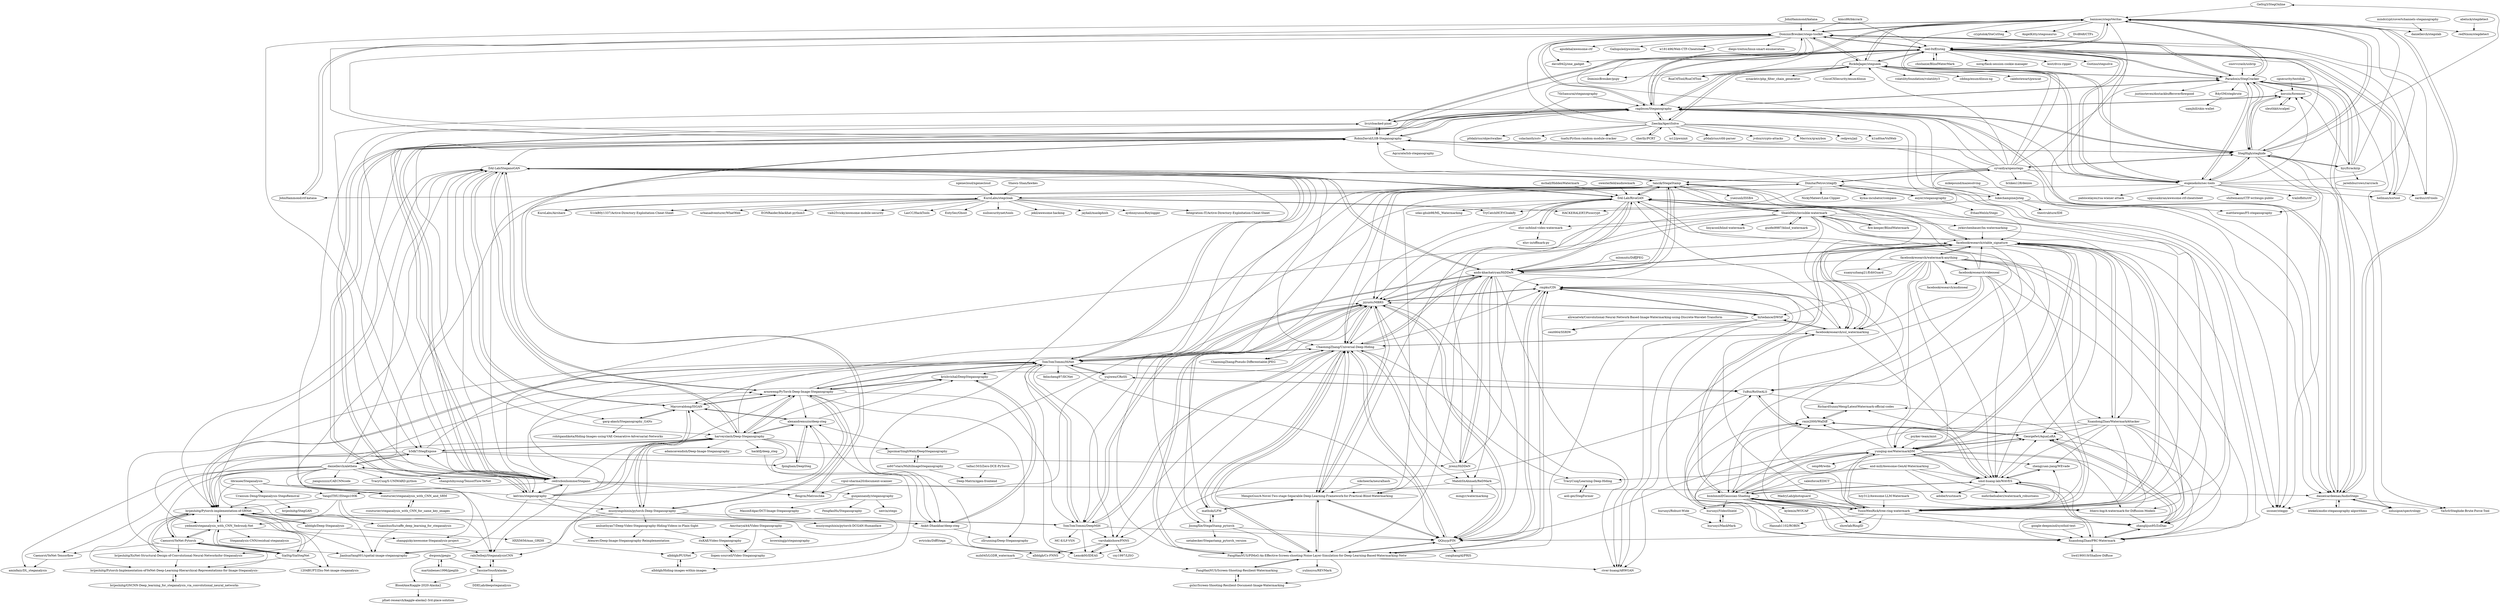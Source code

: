 digraph G {
"Ge0rg3/StegOnline" -> "bannsec/stegoVeritas"
"guofei9987/blind_watermark" -> "ShieldMnt/invisible-watermark" ["e"=1]
"fire-keeper/BlindWatermark" -> "ShieldMnt/invisible-watermark" ["e"=1]
"fire-keeper/BlindWatermark" -> "tancik/StegaStamp" ["e"=1]
"yedmed/steganalysis_with_CNN_Yedroudj-Net" -> "brijeshiitg/Pytorch-implementation-of-SRNet"
"yedmed/steganalysis_with_CNN_Yedroudj-Net" -> "Caenorst/YeNet-Pytorch"
"yedmed/steganalysis_with_CNN_Yedroudj-Net" -> "SiaStg/SiaStegNet"
"yedmed/steganalysis_with_CNN_Yedroudj-Net" -> "Steganalysis-CNN/residual-steganalysis"
"yedmed/steganalysis_with_CNN_Yedroudj-Net" -> "zhangqizky/awesome-Steganalysis-project"
"JohnHammond/ctf-katana" -> "DominicBreuker/stego-toolkit" ["e"=1]
"sleuthkit/scalpel" -> "korczis/foremost" ["e"=1]
"DAI-Lab/RivaGAN" -> "eluv-io/blind-video-watermark"
"DAI-Lab/RivaGAN" -> "ShieldMnt/invisible-watermark"
"DAI-Lab/RivaGAN" -> "ando-khachatryan/HiDDeN"
"DAI-Lab/RivaGAN" -> "ChaoningZhang/Universal-Deep-Hiding"
"DAI-Lab/RivaGAN" -> "facebookresearch/stable_signature"
"DAI-Lab/RivaGAN" -> "yunqing-me/WatermarkDM"
"DAI-Lab/RivaGAN" -> "DAI-Lab/SteganoGAN"
"DAI-Lab/RivaGAN" -> "MengxiGuo/A-Novel-Two-stage-Separable-Deep-Learning-Framework-for-Practical-Blind-Watermarking"
"DAI-Lab/RivaGAN" -> "facebookresearch/ssl_watermarking"
"DAI-Lab/RivaGAN" -> "jirenz/HiDDeN"
"DAI-Lab/RivaGAN" -> "Marcovaldong/ISGAN"
"DAI-Lab/RivaGAN" -> "tancik/StegaStamp"
"DAI-Lab/RivaGAN" -> "sdas-ghub98/ML_Watermarking" ["e"=1]
"DAI-Lab/RivaGAN" -> "jzyustc/MBRS"
"DAI-Lab/RivaGAN" -> "TuBui/RoSteALS"
"Dvd848/CTFs" -> "zed-0xff/zsteg" ["e"=1]
"hellman/xortool" -> "zed-0xff/zsteg" ["e"=1]
"tancik/StegaStamp" -> "ando-khachatryan/HiDDeN"
"tancik/StegaStamp" -> "JisongXie/StegaStamp_pytorch"
"tancik/StegaStamp" -> "ChaoningZhang/Universal-Deep-Hiding"
"tancik/StegaStamp" -> "DAI-Lab/SteganoGAN"
"tancik/StegaStamp" -> "TomTomTommi/HiNet"
"tancik/StegaStamp" -> "jzyustc/MBRS"
"tancik/StegaStamp" -> "FangHanNUS/PIMoG-An-Effective-Screen-shooting-Noise-Layer-Simulation-for-Deep-Learning-Based-Watermarking-Netw"
"tancik/StegaStamp" -> "facebookresearch/stable_signature"
"tancik/StegaStamp" -> "YuxinWenRick/tree-ring-watermark"
"tancik/StegaStamp" -> "MengxiGuo/A-Novel-Two-stage-Separable-Deep-Learning-Framework-for-Practical-Blind-Watermarking"
"tancik/StegaStamp" -> "jirenz/HiDDeN"
"tancik/StegaStamp" -> "DAI-Lab/RivaGAN"
"tancik/StegaStamp" -> "facebookresearch/ssl_watermarking"
"tancik/StegaStamp" -> "yuezunli/ISSBA" ["e"=1]
"tancik/StegaStamp" -> "mathski/LFM"
"daniellerch/aletheia" -> "b3dk7/StegExpose"
"daniellerch/aletheia" -> "rcouturier/steganalysis_with_CNN_and_SRM"
"daniellerch/aletheia" -> "Caenorst/YeNet-Pytorch"
"daniellerch/aletheia" -> "aminfazy/DL_steganalysis"
"daniellerch/aletheia" -> "TracyCuiq/S-UNIWARD-python"
"daniellerch/aletheia" -> "brijeshiitg/Pytorch-implementation-of-SRNet"
"daniellerch/aletheia" -> "zhangqizky/awesome-Steganalysis-project"
"daniellerch/aletheia" -> "cedricbonhomme/Stegano"
"daniellerch/aletheia" -> "arnoweng/PyTorch-Deep-Image-Steganography"
"daniellerch/aletheia" -> "changshihyoung/TensorFlow-YeNet"
"daniellerch/aletheia" -> "jiangszzzzz/CAECNNcode"
"daniellerch/aletheia" -> "YangzlTHU/IStego100K"
"daniellerch/aletheia" -> "Caenorst/YeNet-Tensorflow"
"daniellerch/aletheia" -> "DAI-Lab/SteganoGAN"
"DAI-Lab/SteganoGAN" -> "arnoweng/PyTorch-Deep-Image-Steganography"
"DAI-Lab/SteganoGAN" -> "Marcovaldong/ISGAN"
"DAI-Lab/SteganoGAN" -> "TomTomTommi/HiNet"
"DAI-Lab/SteganoGAN" -> "ando-khachatryan/HiDDeN"
"DAI-Lab/SteganoGAN" -> "ChaoningZhang/Universal-Deep-Hiding"
"DAI-Lab/SteganoGAN" -> "brijeshiitg/Pytorch-implementation-of-SRNet"
"DAI-Lab/SteganoGAN" -> "harveyslash/Deep-Steganography"
"DAI-Lab/SteganoGAN" -> "tancik/StegaStamp"
"DAI-Lab/SteganoGAN" -> "garg-akash/Steganography_GANs"
"DAI-Lab/SteganoGAN" -> "Lemok00/IDEAS"
"DAI-Lab/SteganoGAN" -> "TomTomTommi/DeepMIH"
"DAI-Lab/SteganoGAN" -> "DAI-Lab/RivaGAN"
"DAI-Lab/SteganoGAN" -> "muziyongshixin/pytorch-Deep-Steganography"
"DAI-Lab/SteganoGAN" -> "JapsimarSinghWahi/DeepSteganography"
"DAI-Lab/SteganoGAN" -> "JianhuaYang001/spatial-image-steganography"
"DominicBreuker/stego-toolkit" -> "zed-0xff/zsteg"
"DominicBreuker/stego-toolkit" -> "RsaCtfTool/RsaCtfTool" ["e"=1]
"DominicBreuker/stego-toolkit" -> "zardus/ctf-tools" ["e"=1]
"DominicBreuker/stego-toolkit" -> "JohnHammond/ctf-katana" ["e"=1]
"DominicBreuker/stego-toolkit" -> "bannsec/stegoVeritas"
"DominicBreuker/stego-toolkit" -> "RickdeJager/stegseek"
"DominicBreuker/stego-toolkit" -> "apsdehal/awesome-ctf" ["e"=1]
"DominicBreuker/stego-toolkit" -> "Gallopsled/pwntools" ["e"=1]
"DominicBreuker/stego-toolkit" -> "DominicBreuker/pspy" ["e"=1]
"DominicBreuker/stego-toolkit" -> "Paradoxis/StegCracker"
"DominicBreuker/stego-toolkit" -> "ragibson/Steganography"
"DominicBreuker/stego-toolkit" -> "david942j/one_gadget" ["e"=1]
"DominicBreuker/stego-toolkit" -> "w181496/Web-CTF-Cheatsheet" ["e"=1]
"DominicBreuker/stego-toolkit" -> "diego-treitos/linux-smart-enumeration" ["e"=1]
"DominicBreuker/stego-toolkit" -> "hellman/xortool" ["e"=1]
"StegHigh/steghide" -> "korczis/foremost"
"StegHigh/steghide" -> "syvaidya/openstego"
"StegHigh/steghide" -> "bannsec/stegoVeritas"
"StegHigh/steghide" -> "ragibson/Steganography"
"StegHigh/steghide" -> "Paradoxis/StegCracker"
"StegHigh/steghide" -> "zed-0xff/zsteg"
"StegHigh/steghide" -> "RickdeJager/stegseek"
"StegHigh/steghide" -> "danielcardeenas/AudioStego"
"StegHigh/steghide" -> "hyc/fcrackzip"
"StegHigh/steghide" -> "eugenekolo/sec-tools"
"StegHigh/steghide" -> "Ge0rg3/StegOnline"
"StegHigh/steghide" -> "RobinDavid/LSB-Steganography"
"StegHigh/steghide" -> "matthewgao/F5-steganography" ["e"=1]
"StegHigh/steghide" -> "solusipse/spectrology"
"StegHigh/steghide" -> "izcoser/stegpy"
"hyc/fcrackzip" -> "bannsec/stegoVeritas"
"hyc/fcrackzip" -> "Paradoxis/StegCracker"
"hyc/fcrackzip" -> "StegHigh/steghide"
"hyc/fcrackzip" -> "korczis/foremost"
"hyc/fcrackzip" -> "zed-0xff/zsteg"
"hyc/fcrackzip" -> "jaredsburrows/rarcrack"
"Paradoxis/StegCracker" -> "bannsec/stegoVeritas"
"Paradoxis/StegCracker" -> "RickdeJager/stegseek"
"Paradoxis/StegCracker" -> "zed-0xff/zsteg"
"Paradoxis/StegCracker" -> "ragibson/Steganography"
"Paradoxis/StegCracker" -> "DominicBreuker/stego-toolkit"
"Paradoxis/StegCracker" -> "Va5c0/Steghide-Brute-Force-Tool"
"Paradoxis/StegCracker" -> "danielcardeenas/AudioStego"
"Paradoxis/StegCracker" -> "eugenekolo/sec-tools"
"Paradoxis/StegCracker" -> "StegHigh/steghide"
"Paradoxis/StegCracker" -> "R4yGM/stegbrute"
"Paradoxis/StegCracker" -> "hyc/fcrackzip"
"Paradoxis/StegCracker" -> "korczis/foremost"
"Paradoxis/StegCracker" -> "justinsteven/dostackbufferoverflowgood" ["e"=1]
"lukechampine/jsteg" -> "ragibson/Steganography"
"lukechampine/jsteg" -> "matthewgao/F5-steganography" ["e"=1]
"lukechampine/jsteg" -> "danielcardeenas/AudioStego"
"lukechampine/jsteg" -> "thestrukture/IDE"
"lukechampine/jsteg" -> "cedricbonhomme/Stegano"
"mlomnitz/DiffJPEG" -> "ando-khachatryan/HiDDeN" ["e"=1]
"dwgoon/jpegio" -> "martinbenes1996/jpeglib"
"dwgoon/jpegio" -> "YassineYousfi/alaska"
"dwgoon/jpegio" -> "BloodAxe/Kaggle-2020-Alaska2"
"DimitarPetrov/stegify" -> "auyer/steganography"
"DimitarPetrov/stegify" -> "syvaidya/openstego"
"DimitarPetrov/stegify" -> "ragibson/Steganography"
"DimitarPetrov/stegify" -> "KuroLabs/stegcloak"
"DimitarPetrov/stegify" -> "TryCatchHCF/Cloakify" ["e"=1]
"DimitarPetrov/stegify" -> "lukechampine/jsteg"
"DimitarPetrov/stegify" -> "kyma-incubator/compass" ["e"=1]
"DimitarPetrov/stegify" -> "RobinDavid/LSB-Steganography"
"DimitarPetrov/stegify" -> "kelvins/steganography"
"DimitarPetrov/stegify" -> "NickyMateev/Line-Clipper" ["e"=1]
"fbngrm/Matroschka" -> "RobinDavid/LSB-Steganography"
"auyer/steganography" -> "DimitarPetrov/stegify"
"auyer/steganography" -> "EthanWelsh/Stego"
"sherlly/PCRT" -> "Zeecka/AperiSolve"
"snovvcrash/usbrip" -> "Paradoxis/StegCracker" ["e"=1]
"kelvins/steganography" -> "RobinDavid/LSB-Steganography"
"kelvins/steganography" -> "cedricbonhomme/Stegano"
"kelvins/steganography" -> "ragibson/Steganography"
"kelvins/steganography" -> "arnoweng/PyTorch-Deep-Image-Steganography"
"kelvins/steganography" -> "harveyslash/Deep-Steganography"
"kelvins/steganography" -> "livz/cloacked-pixel" ["e"=1]
"kelvins/steganography" -> "DAI-Lab/SteganoGAN"
"kelvins/steganography" -> "alexandremuzio/deep-steg"
"kelvins/steganography" -> "muziyongshixin/pytorch-Deep-Steganography"
"kelvins/steganography" -> "Ankit-Dhankhar/deep-steg"
"kelvins/steganography" -> "TomTomTommi/HiNet"
"kelvins/steganography" -> "JianhuaYang001/spatial-image-steganography"
"ando-khachatryan/HiDDeN" -> "jirenz/HiDDeN"
"ando-khachatryan/HiDDeN" -> "TomTomTommi/HiNet"
"ando-khachatryan/HiDDeN" -> "jzyustc/MBRS"
"ando-khachatryan/HiDDeN" -> "ChaoningZhang/Universal-Deep-Hiding"
"ando-khachatryan/HiDDeN" -> "tancik/StegaStamp"
"ando-khachatryan/HiDDeN" -> "facebookresearch/stable_signature"
"ando-khachatryan/HiDDeN" -> "DAI-Lab/SteganoGAN"
"ando-khachatryan/HiDDeN" -> "MengxiGuo/A-Novel-Two-stage-Separable-Deep-Learning-Framework-for-Practical-Blind-Watermarking"
"ando-khachatryan/HiDDeN" -> "QQiuyp/FIN"
"ando-khachatryan/HiDDeN" -> "river-huang/ARWGAN"
"ando-khachatryan/HiDDeN" -> "MahdiShAhmadi/ReDMark"
"ando-khachatryan/HiDDeN" -> "rmpku/CIN"
"ando-khachatryan/HiDDeN" -> "FangHanNUS/PIMoG-An-Effective-Screen-shooting-Noise-Layer-Simulation-for-Deep-Learning-Based-Watermarking-Netw"
"ando-khachatryan/HiDDeN" -> "DAI-Lab/RivaGAN"
"ando-khachatryan/HiDDeN" -> "YuxinWenRick/tree-ring-watermark"
"librauee/Steganalysis" -> "brijeshiitg/Pytorch-implementation-of-SRNet"
"librauee/Steganalysis" -> "rabi3elbeji/SteganalysisCNN"
"librauee/Steganalysis" -> "rcouturier/steganalysis_with_CNN_and_SRM"
"librauee/Steganalysis" -> "Uranium-Deng/Steganalysis-StegoRemoval"
"harveyslash/Deep-Steganography" -> "arnoweng/PyTorch-Deep-Image-Steganography"
"harveyslash/Deep-Steganography" -> "alexandremuzio/deep-steg"
"harveyslash/Deep-Steganography" -> "krishvishal/DeepSteganography"
"harveyslash/Deep-Steganography" -> "fpingham/DeepSteg"
"harveyslash/Deep-Steganography" -> "muziyongshixin/pytorch-Deep-Steganography"
"harveyslash/Deep-Steganography" -> "DAI-Lab/SteganoGAN"
"harveyslash/Deep-Steganography" -> "TomTomTommi/HiNet"
"harveyslash/Deep-Steganography" -> "JapsimarSinghWahi/DeepSteganography"
"harveyslash/Deep-Steganography" -> "b3dk7/StegExpose"
"harveyslash/Deep-Steganography" -> "rabi3elbeji/SteganalysisCNN"
"harveyslash/Deep-Steganography" -> "adamcavendish/Deep-Image-Steganography"
"harveyslash/Deep-Steganography" -> "Ankit-Dhankhar/deep-steg"
"harveyslash/Deep-Steganography" -> "Marcovaldong/ISGAN"
"harveyslash/Deep-Steganography" -> "brijeshiitg/Pytorch-implementation-of-SRNet"
"harveyslash/Deep-Steganography" -> "hacktfj/deep_steg"
"Ankit-Dhankhar/deep-steg" -> "zllrunning/Deep-Steganography"
"Ankit-Dhankhar/deep-steg" -> "krishvishal/DeepSteganography"
"krishvishal/DeepSteganography" -> "Ankit-Dhankhar/deep-steg"
"krishvishal/DeepSteganography" -> "arnoweng/PyTorch-Deep-Image-Steganography"
"mathski/LFM" -> "JisongXie/StegaStamp_pytorch"
"mathski/LFM" -> "MengxiGuo/A-Novel-Two-stage-Separable-Deep-Learning-Framework-for-Practical-Blind-Watermarking"
"mathski/LFM" -> "ChaoningZhang/Universal-Deep-Hiding"
"arnoweng/PyTorch-Deep-Image-Steganography" -> "harveyslash/Deep-Steganography"
"arnoweng/PyTorch-Deep-Image-Steganography" -> "muziyongshixin/pytorch-Deep-Steganography"
"arnoweng/PyTorch-Deep-Image-Steganography" -> "krishvishal/DeepSteganography"
"arnoweng/PyTorch-Deep-Image-Steganography" -> "Marcovaldong/ISGAN"
"arnoweng/PyTorch-Deep-Image-Steganography" -> "DAI-Lab/SteganoGAN"
"arnoweng/PyTorch-Deep-Image-Steganography" -> "TomTomTommi/HiNet"
"arnoweng/PyTorch-Deep-Image-Steganography" -> "alexandremuzio/deep-steg"
"arnoweng/PyTorch-Deep-Image-Steganography" -> "zllrunning/Deep-Steganography"
"arnoweng/PyTorch-Deep-Image-Steganography" -> "Ankit-Dhankhar/deep-steg"
"arnoweng/PyTorch-Deep-Image-Steganography" -> "ChaoningZhang/Universal-Deep-Hiding"
"arnoweng/PyTorch-Deep-Image-Steganography" -> "TomTomTommi/DeepMIH"
"arnoweng/PyTorch-Deep-Image-Steganography" -> "jzyustc/MBRS"
"nikcheerla/neuralhash" -> "MengxiGuo/A-Novel-Two-stage-Separable-Deep-Learning-Framework-for-Practical-Blind-Watermarking" ["e"=1]
"zhangqizky/awesome-Steganalysis-project" -> "rabi3elbeji/SteganalysisCNN"
"rabi3elbeji/SteganalysisCNN" -> "YassineYousfi/alaska"
"gunjannandy/steganography" -> "neivin/stego"
"gunjannandy/steganography" -> "MasonEdgar/DCT-Image-Steganography"
"gunjannandy/steganography" -> "FengfanHu/Steganography"
"Caenorst/YeNet-Pytorch" -> "brijeshiitg/Pytorch-implementation-of-SRNet"
"Caenorst/YeNet-Pytorch" -> "yedmed/steganalysis_with_CNN_Yedroudj-Net"
"Caenorst/YeNet-Pytorch" -> "brijeshiitg/XuNet-Structural-Design-of-Convolutional-Neural-Networksfor-Steganalysis"
"Caenorst/YeNet-Pytorch" -> "Caenorst/YeNet-Tensorflow"
"Caenorst/YeNet-Pytorch" -> "JianhuaYang001/spatial-image-steganography"
"Caenorst/YeNet-Pytorch" -> "SiaStg/SiaStegNet"
"Caenorst/YeNet-Pytorch" -> "brijeshiitg/Pytorch-Implementation-of-YeNet-Deep-Learning-Hierarchical-Representations-for-Image-Steganalysis-"
"jirenz/HiDDeN" -> "ando-khachatryan/HiDDeN"
"jirenz/HiDDeN" -> "ChaoningZhang/Universal-Deep-Hiding"
"jirenz/HiDDeN" -> "MahdiShAhmadi/ReDMark"
"jirenz/HiDDeN" -> "jzyustc/MBRS"
"Caenorst/YeNet-Tensorflow" -> "aminfazy/DL_steganalysis"
"muziyongshixin/pytorch-Deep-Steganography" -> "arnoweng/PyTorch-Deep-Image-Steganography"
"muziyongshixin/pytorch-Deep-Steganography" -> "Marcovaldong/ISGAN"
"muziyongshixin/pytorch-Deep-Steganography" -> "Atenrev/Deep-Image-Steganography-Reimplementation"
"muziyongshixin/pytorch-Deep-Steganography" -> "anilsathyan7/Deep-Video-Steganography-Hiding-Videos-in-Plain-Sight"
"muziyongshixin/pytorch-Deep-Steganography" -> "Ankit-Dhankhar/deep-steg"
"muziyongshixin/pytorch-Deep-Steganography" -> "muziyongshixin/pytorch-DCGAN-Humanface"
"muziyongshixin/pytorch-Deep-Steganography" -> "JianhuaYang001/spatial-image-steganography"
"YangzlTHU/IStego100K" -> "rabi3elbeji/SteganalysisCNN"
"YangzlTHU/IStego100K" -> "GuanshuoXu/caffe_deep_learning_for_steganalysis"
"YangzlTHU/IStego100K" -> "brijeshiitg/Pytorch-implementation-of-SRNet"
"YangzlTHU/IStego100K" -> "yedmed/steganalysis_with_CNN_Yedroudj-Net"
"Marcovaldong/ISGAN" -> "garg-akash/Steganography_GANs"
"Marcovaldong/ISGAN" -> "muziyongshixin/pytorch-Deep-Steganography"
"Marcovaldong/ISGAN" -> "arnoweng/PyTorch-Deep-Image-Steganography"
"Marcovaldong/ISGAN" -> "DAI-Lab/SteganoGAN"
"Marcovaldong/ISGAN" -> "alexandremuzio/deep-steg"
"mindcrypt/covertchannels-steganography" -> "daniellerch/stegolab"
"alexandremuzio/deep-steg" -> "Ankit-Dhankhar/deep-steg"
"alexandremuzio/deep-steg" -> "fpingham/DeepSteg"
"alexandremuzio/deep-steg" -> "krishvishal/DeepSteganography"
"alexandremuzio/deep-steg" -> "Marcovaldong/ISGAN"
"alexandremuzio/deep-steg" -> "harveyslash/Deep-Steganography"
"fpingham/DeepSteg" -> "alexandremuzio/deep-steg"
"Shawn-Shan/fawkes" -> "KuroLabs/stegcloak" ["e"=1]
"livz/cloacked-pixel" -> "RobinDavid/LSB-Steganography" ["e"=1]
"livz/cloacked-pixel" -> "ragibson/Steganography" ["e"=1]
"livz/cloacked-pixel" -> "zed-0xff/zsteg" ["e"=1]
"Amritaryal44/Video-Steganography" -> "llopen-sourcell/Video-Steganography"
"Amritaryal44/Video-Steganography" -> "browningjp/steganography"
"Amritaryal44/Video-Steganography" -> "itxKAE/Video-Steganography"
"JohnHammond/katana" -> "DominicBreuker/stego-toolkit" ["e"=1]
"xgenecloud/xgenecloud" -> "KuroLabs/stegcloak" ["e"=1]
"Zeecka/AperiSolve" -> "io12/pwninit" ["e"=1]
"Zeecka/AperiSolve" -> "RickdeJager/stegseek"
"Zeecka/AperiSolve" -> "ragibson/Steganography"
"Zeecka/AperiSolve" -> "zed-0xff/zsteg"
"Zeecka/AperiSolve" -> "p0dalirius/ctfd-parser" ["e"=1]
"Zeecka/AperiSolve" -> "izcoser/stegpy"
"Zeecka/AperiSolve" -> "DominicBreuker/stego-toolkit"
"Zeecka/AperiSolve" -> "jvdsn/crypto-attacks" ["e"=1]
"Zeecka/AperiSolve" -> "Merricx/qrazybox" ["e"=1]
"Zeecka/AperiSolve" -> "redpwn/jail" ["e"=1]
"Zeecka/AperiSolve" -> "k1nd0ne/VolWeb" ["e"=1]
"Zeecka/AperiSolve" -> "sherlly/PCRT"
"Zeecka/AperiSolve" -> "p0dalirius/objectwalker" ["e"=1]
"Zeecka/AperiSolve" -> "colaclanth/sstv" ["e"=1]
"Zeecka/AperiSolve" -> "tna0y/Python-random-module-cracker" ["e"=1]
"swesterfeld/audiowmark" -> "DAI-Lab/RivaGAN" ["e"=1]
"b3dk7/StegExpose" -> "daniellerch/aletheia"
"b3dk7/StegExpose" -> "harveyslash/Deep-Steganography"
"b3dk7/StegExpose" -> "jirenz/HiDDeN"
"b3dk7/StegExpose" -> "yedmed/steganalysis_with_CNN_Yedroudj-Net"
"b3dk7/StegExpose" -> "brijeshiitg/Pytorch-implementation-of-SRNet"
"b3dk7/StegExpose" -> "TomTomTommi/HiNet"
"b3dk7/StegExpose" -> "fpingham/DeepSteg"
"garg-akash/Steganography_GANs" -> "Marcovaldong/ISGAN"
"garg-akash/Steganography_GANs" -> "rohitgandikota/Hiding-Images-using-VAE-Genarative-Adversarial-Networks"
"anilsathyan7/Deep-Video-Steganography-Hiding-Videos-in-Plain-Sight" -> "Atenrev/Deep-Image-Steganography-Reimplementation"
"anilsathyan7/Deep-Video-Steganography-Hiding-Videos-in-Plain-Sight" -> "itxKAE/Video-Steganography"
"KuroLabs/stegcloak" -> "TryCatchHCF/Cloakify" ["e"=1]
"KuroLabs/stegcloak" -> "jekil/awesome-hacking" ["e"=1]
"KuroLabs/stegcloak" -> "jaykali/maskphish" ["e"=1]
"KuroLabs/stegcloak" -> "aydinnyunus/Keylogger" ["e"=1]
"KuroLabs/stegcloak" -> "Integration-IT/Active-Directory-Exploitation-Cheat-Sheet" ["e"=1]
"KuroLabs/stegcloak" -> "DimitarPetrov/stegify"
"KuroLabs/stegcloak" -> "KuroLabs/Airshare"
"KuroLabs/stegcloak" -> "HACKERALERT/Picocrypt" ["e"=1]
"KuroLabs/stegcloak" -> "S1ckB0y1337/Active-Directory-Exploitation-Cheat-Sheet" ["e"=1]
"KuroLabs/stegcloak" -> "urbanadventurer/WhatWeb" ["e"=1]
"KuroLabs/stegcloak" -> "EONRaider/blackhat-python3" ["e"=1]
"KuroLabs/stegcloak" -> "EntySec/Ghost" ["e"=1]
"KuroLabs/stegcloak" -> "vaib25vicky/awesome-mobile-security" ["e"=1]
"KuroLabs/stegcloak" -> "LasCC/HackTools" ["e"=1]
"KuroLabs/stegcloak" -> "nullsecuritynet/tools" ["e"=1]
"KuroLabs/Airshare" -> "KuroLabs/stegcloak"
"SiaStg/SiaStegNet" -> "brijeshiitg/Pytorch-implementation-of-SRNet"
"SiaStg/SiaStegNet" -> "yedmed/steganalysis_with_CNN_Yedroudj-Net"
"SiaStg/SiaStegNet" -> "1204BUPT/Zhu-Net-image-steganalysis"
"SiaStg/SiaStegNet" -> "Caenorst/YeNet-Pytorch"
"SiaStg/SiaStegNet" -> "brijeshiitg/Pytorch-Implementation-of-YeNet-Deep-Learning-Hierarchical-Representations-for-Image-Steganalysis-"
"brijeshiitg/Pytorch-implementation-of-SRNet" -> "brijeshiitg/XuNet-Structural-Design-of-Convolutional-Neural-Networksfor-Steganalysis"
"brijeshiitg/Pytorch-implementation-of-SRNet" -> "SiaStg/SiaStegNet"
"brijeshiitg/Pytorch-implementation-of-SRNet" -> "yedmed/steganalysis_with_CNN_Yedroudj-Net"
"brijeshiitg/Pytorch-implementation-of-SRNet" -> "Caenorst/YeNet-Pytorch"
"brijeshiitg/Pytorch-implementation-of-SRNet" -> "1204BUPT/Zhu-Net-image-steganalysis"
"brijeshiitg/Pytorch-implementation-of-SRNet" -> "brijeshiitg/Pytorch-Implementation-of-YeNet-Deep-Learning-Hierarchical-Representations-for-Image-Steganalysis-"
"brijeshiitg/Pytorch-implementation-of-SRNet" -> "Lemok00/IDEAS"
"brijeshiitg/Pytorch-implementation-of-SRNet" -> "TomTomTommi/HiNet"
"brijeshiitg/Pytorch-implementation-of-SRNet" -> "albblgb/Deep-Steganalysis"
"brijeshiitg/Pytorch-implementation-of-SRNet" -> "TomTomTommi/DeepMIH"
"brijeshiitg/Pytorch-implementation-of-SRNet" -> "JianhuaYang001/spatial-image-steganography"
"llopen-sourcell/Video-Steganography" -> "itxKAE/Video-Steganography"
"JisongXie/StegaStamp_pytorch" -> "mathski/LFM"
"JisongXie/StegaStamp_pytorch" -> "netabecker/Stegastamp_pytorch_version"
"JisongXie/StegaStamp_pytorch" -> "FangHanNUS/PIMoG-An-Effective-Screen-shooting-Noise-Layer-Simulation-for-Deep-Learning-Based-Watermarking-Netw"
"JisongXie/StegaStamp_pytorch" -> "QQiuyp/FIN"
"JisongXie/StegaStamp_pytorch" -> "jzyustc/MBRS"
"MahdiShAhmadi/ReDMark" -> "QQiuyp/FIN"
"MahdiShAhmadi/ReDMark" -> "MengxiGuo/A-Novel-Two-stage-Separable-Deep-Learning-Framework-for-Practical-Blind-Watermarking"
"MahdiShAhmadi/ReDMark" -> "mingyr/watermarking" ["e"=1]
"MengxiGuo/A-Novel-Two-stage-Separable-Deep-Learning-Framework-for-Practical-Blind-Watermarking" -> "QQiuyp/FIN"
"MengxiGuo/A-Novel-Two-stage-Separable-Deep-Learning-Framework-for-Practical-Blind-Watermarking" -> "jzyustc/MBRS"
"MengxiGuo/A-Novel-Two-stage-Separable-Deep-Learning-Framework-for-Practical-Blind-Watermarking" -> "ChaoningZhang/Universal-Deep-Hiding"
"MengxiGuo/A-Novel-Two-stage-Separable-Deep-Learning-Framework-for-Practical-Blind-Watermarking" -> "FangHanNUS/PIMoG-An-Effective-Screen-shooting-Noise-Layer-Simulation-for-Deep-Learning-Based-Watermarking-Netw"
"MengxiGuo/A-Novel-Two-stage-Separable-Deep-Learning-Framework-for-Practical-Blind-Watermarking" -> "mathski/LFM"
"JapsimarSinghWahi/DeepSteganography" -> "m607stars/MultiImageSteganography"
"JapsimarSinghWahi/DeepSteganography" -> "alexandremuzio/deep-steg"
"danielcardeenas/AudioStego" -> "solusipse/spectrology"
"danielcardeenas/AudioStego" -> "ragibson/Steganography"
"danielcardeenas/AudioStego" -> "bannsec/stegoVeritas"
"danielcardeenas/AudioStego" -> "izcoser/stegpy"
"danielcardeenas/AudioStego" -> "ktekeli/audio-steganography-algorithms" ["e"=1]
"danielcardeenas/AudioStego" -> "Va5c0/Steghide-Brute-Force-Tool"
"danielcardeenas/AudioStego" -> "Paradoxis/StegCracker"
"brijeshiitg/Pytorch-Implementation-of-YeNet-Deep-Learning-Hierarchical-Representations-for-Image-Steganalysis-" -> "brijeshiitg/GNCNN-Deep_learning_for_steganalysis_via_convolutional_neural_networks"
"brijeshiitg/XuNet-Structural-Design-of-Convolutional-Neural-Networksfor-Steganalysis" -> "brijeshiitg/Pytorch-Implementation-of-YeNet-Deep-Learning-Hierarchical-Representations-for-Image-Steganalysis-"
"brijeshiitg/XuNet-Structural-Design-of-Convolutional-Neural-Networksfor-Steganalysis" -> "brijeshiitg/Pytorch-implementation-of-SRNet"
"BloodAxe/Kaggle-2020-Alaska2" -> "pfnet-research/kaggle-alaska2-3rd-place-solution"
"YassineYousfi/alaska" -> "rabi3elbeji/SteganalysisCNN"
"YassineYousfi/alaska" -> "BloodAxe/Kaggle-2020-Alaska2"
"YassineYousfi/alaska" -> "DDELab/deepsteganalysis"
"brijeshiitg/GNCNN-Deep_learning_for_steganalysis_via_convolutional_neural_networks" -> "brijeshiitg/Pytorch-Implementation-of-YeNet-Deep-Learning-Hierarchical-Representations-for-Image-Steganalysis-"
"RickdeJager/stegseek" -> "Paradoxis/StegCracker"
"RickdeJager/stegseek" -> "zed-0xff/zsteg"
"RickdeJager/stegseek" -> "DominicBreuker/stego-toolkit"
"RickdeJager/stegseek" -> "Zeecka/AperiSolve"
"RickdeJager/stegseek" -> "ragibson/Steganography"
"RickdeJager/stegseek" -> "bannsec/stegoVeritas"
"RickdeJager/stegseek" -> "calebstewart/pwncat" ["e"=1]
"RickdeJager/stegseek" -> "RsaCtfTool/RsaCtfTool" ["e"=1]
"RickdeJager/stegseek" -> "eugenekolo/sec-tools"
"RickdeJager/stegseek" -> "synacktiv/php_filter_chain_generator" ["e"=1]
"RickdeJager/stegseek" -> "CiscoCXSecurity/enum4linux" ["e"=1]
"RickdeJager/stegseek" -> "StegHigh/steghide"
"RickdeJager/stegseek" -> "volatilityfoundation/volatility3" ["e"=1]
"RickdeJager/stegseek" -> "cddmp/enum4linux-ng" ["e"=1]
"RickdeJager/stegseek" -> "DominicBreuker/pspy" ["e"=1]
"syvaidya/openstego" -> "StegHigh/steghide"
"syvaidya/openstego" -> "ragibson/Steganography"
"syvaidya/openstego" -> "zed-0xff/zsteg"
"syvaidya/openstego" -> "cedricbonhomme/Stegano"
"syvaidya/openstego" -> "DimitarPetrov/stegify"
"syvaidya/openstego" -> "RobinDavid/LSB-Steganography"
"syvaidya/openstego" -> "DominicBreuker/stego-toolkit"
"syvaidya/openstego" -> "danielcardeenas/AudioStego"
"syvaidya/openstego" -> "bannsec/stegoVeritas"
"syvaidya/openstego" -> "brxken128/dexios"
"syvaidya/openstego" -> "tancik/StegaStamp"
"syvaidya/openstego" -> "HACKERALERT/Picocrypt" ["e"=1]
"syvaidya/openstego" -> "RickdeJager/stegseek"
"syvaidya/openstego" -> "Paradoxis/StegCracker"
"syvaidya/openstego" -> "eugenekolo/sec-tools"
"cgsecurity/testdisk" -> "korczis/foremost" ["e"=1]
"ShieldMnt/invisible-watermark" -> "DAI-Lab/RivaGAN"
"ShieldMnt/invisible-watermark" -> "facebookresearch/stable_signature"
"ShieldMnt/invisible-watermark" -> "ando-khachatryan/HiDDeN"
"ShieldMnt/invisible-watermark" -> "guofei9987/blind_watermark" ["e"=1]
"ShieldMnt/invisible-watermark" -> "YuxinWenRick/tree-ring-watermark"
"ShieldMnt/invisible-watermark" -> "fire-keeper/BlindWatermark" ["e"=1]
"ShieldMnt/invisible-watermark" -> "tancik/StegaStamp"
"ShieldMnt/invisible-watermark" -> "yunqing-me/WatermarkDM"
"ShieldMnt/invisible-watermark" -> "ChaoningZhang/Universal-Deep-Hiding"
"ShieldMnt/invisible-watermark" -> "eluv-io/blind-video-watermark"
"ShieldMnt/invisible-watermark" -> "jzyustc/MBRS"
"ShieldMnt/invisible-watermark" -> "linyacool/blind-watermark" ["e"=1]
"ShieldMnt/invisible-watermark" -> "facebookresearch/ssl_watermarking"
"ShieldMnt/invisible-watermark" -> "XuandongZhao/WatermarkAttacker"
"ShieldMnt/invisible-watermark" -> "jwkirchenbauer/lm-watermarking" ["e"=1]
"R4yGM/stegbrute" -> "samjhill/skin-wallet"
"ChaoningZhang/Universal-Deep-Hiding" -> "jzyustc/MBRS"
"ChaoningZhang/Universal-Deep-Hiding" -> "MengxiGuo/A-Novel-Two-stage-Separable-Deep-Learning-Framework-for-Practical-Blind-Watermarking"
"ChaoningZhang/Universal-Deep-Hiding" -> "QQiuyp/FIN"
"ChaoningZhang/Universal-Deep-Hiding" -> "TomTomTommi/DeepMIH"
"ChaoningZhang/Universal-Deep-Hiding" -> "ChaoningZhang/Pseudo-Differentiable-JPEG"
"ChaoningZhang/Universal-Deep-Hiding" -> "ando-khachatryan/HiDDeN"
"ChaoningZhang/Universal-Deep-Hiding" -> "TomTomTommi/HiNet"
"ChaoningZhang/Universal-Deep-Hiding" -> "mathski/LFM"
"ChaoningZhang/Universal-Deep-Hiding" -> "FangHanNUS/PIMoG-An-Effective-Screen-shooting-Noise-Layer-Simulation-for-Deep-Learning-Based-Watermarking-Netw"
"ChaoningZhang/Universal-Deep-Hiding" -> "varshakishore/FNNS"
"ChaoningZhang/Universal-Deep-Hiding" -> "TracyCuiq/Learning-Deep-Hiding"
"ChaoningZhang/Universal-Deep-Hiding" -> "facebookresearch/ssl_watermarking"
"ChaoningZhang/Universal-Deep-Hiding" -> "Lemok00/IDEAS"
"ChaoningZhang/Universal-Deep-Hiding" -> "rmpku/CIN"
"ChaoningZhang/Universal-Deep-Hiding" -> "MahdiShAhmadi/ReDMark"
"hacktfj/deep_steg" -> "albblgb/Hiding-images-within-images"
"TomTomTommi/HiNet" -> "TomTomTommi/DeepMIH"
"TomTomTommi/HiNet" -> "ando-khachatryan/HiDDeN"
"TomTomTommi/HiNet" -> "ChaoningZhang/Universal-Deep-Hiding"
"TomTomTommi/HiNet" -> "jzyustc/MBRS"
"TomTomTommi/HiNet" -> "krishvishal/DeepSteganography"
"TomTomTommi/HiNet" -> "QQiuyp/FIN"
"TomTomTommi/HiNet" -> "varshakishore/FNNS"
"TomTomTommi/HiNet" -> "yujiwen/CRoSS" ["e"=1]
"TomTomTommi/HiNet" -> "brijeshiitg/Pytorch-implementation-of-SRNet"
"TomTomTommi/HiNet" -> "arnoweng/PyTorch-Deep-Image-Steganography"
"TomTomTommi/HiNet" -> "Lemok00/IDEAS"
"TomTomTommi/HiNet" -> "TuBui/RoSteALS"
"TomTomTommi/HiNet" -> "DAI-Lab/SteganoGAN"
"TomTomTommi/HiNet" -> "SiaStg/SiaStegNet"
"TomTomTommi/HiNet" -> "felixcheng97/IICNet" ["e"=1]
"mchall/HiddenWatermark" -> "DAI-Lab/RivaGAN" ["e"=1]
"m607stars/MultiImageSteganography" -> "Deep-Matrix/qgen-frontend"
"m607stars/MultiImageSteganography" -> "JapsimarSinghWahi/DeepSteganography"
"jzyustc/MBRS" -> "QQiuyp/FIN"
"jzyustc/MBRS" -> "rmpku/CIN"
"jzyustc/MBRS" -> "FangHanNUS/PIMoG-An-Effective-Screen-shooting-Noise-Layer-Simulation-for-Deep-Learning-Based-Watermarking-Netw"
"jzyustc/MBRS" -> "MengxiGuo/A-Novel-Two-stage-Separable-Deep-Learning-Framework-for-Practical-Blind-Watermarking"
"jzyustc/MBRS" -> "ChaoningZhang/Universal-Deep-Hiding"
"jzyustc/MBRS" -> "ando-khachatryan/HiDDeN"
"jzyustc/MBRS" -> "bytedance/DWSF"
"jzyustc/MBRS" -> "ChaoningZhang/Pseudo-Differentiable-JPEG"
"jzyustc/MBRS" -> "TomTomTommi/HiNet"
"jzyustc/MBRS" -> "river-huang/ARWGAN"
"jzyustc/MBRS" -> "TomTomTommi/DeepMIH"
"itxKAE/Video-Steganography" -> "llopen-sourcell/Video-Steganography"
"Uranium-Deng/Steganalysis-StegoRemoval" -> "brijeshiitg/Pytorch-implementation-of-SRNet"
"Uranium-Deng/Steganalysis-StegoRemoval" -> "brijeshiitg/StegGAN"
"alirezatwk/Convolutional-Neural-Network-Based-Image-Watermarking-using-Discrete-Wavelet-Transform" -> "cent664/SSRIW"
"talha1503/Zero-DCE-PyTorch" -> "Deep-Matrix/qgen-frontend" ["e"=1]
"cedricbonhomme/Stegano" -> "ragibson/Steganography"
"cedricbonhomme/Stegano" -> "RobinDavid/LSB-Steganography"
"cedricbonhomme/Stegano" -> "kelvins/steganography"
"cedricbonhomme/Stegano" -> "daniellerch/aletheia"
"cedricbonhomme/Stegano" -> "b3dk7/StegExpose"
"cedricbonhomme/Stegano" -> "harveyslash/Deep-Steganography"
"cedricbonhomme/Stegano" -> "livz/cloacked-pixel" ["e"=1]
"cedricbonhomme/Stegano" -> "bannsec/stegoVeritas"
"cedricbonhomme/Stegano" -> "rabi3elbeji/SteganalysisCNN"
"cedricbonhomme/Stegano" -> "DAI-Lab/SteganoGAN"
"cedricbonhomme/Stegano" -> "arnoweng/PyTorch-Deep-Image-Steganography"
"cedricbonhomme/Stegano" -> "YangzlTHU/IStego100K"
"cedricbonhomme/Stegano" -> "danielcardeenas/AudioStego"
"cedricbonhomme/Stegano" -> "gunjannandy/steganography"
"cedricbonhomme/Stegano" -> "fbngrm/Matroschka"
"TomTomTommi/DeepMIH" -> "TomTomTommi/HiNet"
"TomTomTommi/DeepMIH" -> "ChaoningZhang/Universal-Deep-Hiding"
"TomTomTommi/DeepMIH" -> "varshakishore/FNNS"
"TomTomTommi/DeepMIH" -> "jzyustc/MBRS"
"TomTomTommi/DeepMIH" -> "QQiuyp/FIN"
"TomTomTommi/DeepMIH" -> "Lemok00/IDEAS"
"TomTomTommi/DeepMIH" -> "brijeshiitg/Pytorch-implementation-of-SRNet"
"TomTomTommi/DeepMIH" -> "MC-E/LF-VSN" ["e"=1]
"ragibson/Steganography" -> "RobinDavid/LSB-Steganography"
"ragibson/Steganography" -> "bannsec/stegoVeritas"
"ragibson/Steganography" -> "cedricbonhomme/Stegano"
"ragibson/Steganography" -> "livz/cloacked-pixel" ["e"=1]
"ragibson/Steganography" -> "zed-0xff/zsteg"
"ragibson/Steganography" -> "danielcardeenas/AudioStego"
"ragibson/Steganography" -> "kelvins/steganography"
"ragibson/Steganography" -> "Paradoxis/StegCracker"
"ragibson/Steganography" -> "DominicBreuker/stego-toolkit"
"ragibson/Steganography" -> "Zeecka/AperiSolve"
"ragibson/Steganography" -> "RickdeJager/stegseek"
"ragibson/Steganography" -> "izcoser/stegpy"
"ragibson/Steganography" -> "korczis/foremost"
"ragibson/Steganography" -> "StegHigh/steghide"
"ragibson/Steganography" -> "b3dk7/StegExpose"
"bannsec/stegoVeritas" -> "Paradoxis/StegCracker"
"bannsec/stegoVeritas" -> "ragibson/Steganography"
"bannsec/stegoVeritas" -> "zed-0xff/zsteg"
"bannsec/stegoVeritas" -> "danielcardeenas/AudioStego"
"bannsec/stegoVeritas" -> "DominicBreuker/stego-toolkit"
"bannsec/stegoVeritas" -> "izcoser/stegpy"
"bannsec/stegoVeritas" -> "StegHigh/steghide"
"bannsec/stegoVeritas" -> "cryptolok/SteCoSteg" ["e"=1]
"bannsec/stegoVeritas" -> "daniellerch/stegolab"
"bannsec/stegoVeritas" -> "AngelKitty/stegosaurus" ["e"=1]
"bannsec/stegoVeritas" -> "RickdeJager/stegseek"
"bannsec/stegoVeritas" -> "redNixon/stegdetect"
"vipul-sharma20/document-scanner" -> "fbngrm/Matroschka" ["e"=1]
"Lemok00/IDEAS" -> "varshakishore/FNNS"
"facebookresearch/ssl_watermarking" -> "bytedance/DWSF"
"facebookresearch/ssl_watermarking" -> "river-huang/ARWGAN"
"facebookresearch/ssl_watermarking" -> "ChaoningZhang/Universal-Deep-Hiding"
"facebookresearch/ssl_watermarking" -> "rmpku/CIN"
"facebookresearch/ssl_watermarking" -> "umd-huang-lab/WAVES"
"facebookresearch/ssl_watermarking" -> "facebookresearch/stable_signature"
"solusipse/spectrology" -> "danielcardeenas/AudioStego"
"gslxr/Screen-Shooting-Resilient-Document-Image-Watermarking" -> "FangHanNUS/Screen-Shooting-Resilient-Watermarking"
"varshakishore/FNNS" -> "Lemok00/IDEAS"
"varshakishore/FNNS" -> "cxy1997/LISO"
"varshakishore/FNNS" -> "albblgb/Cs-FNNS"
"martinbenes1996/jpeglib" -> "dwgoon/jpegio"
"mzh045/LGDR_watermark" -> "FangHanNUS/Screen-Shooting-Resilient-Watermarking"
"salesforce/EDICT" -> "bsmhmmlf/Gaussian-Shading" ["e"=1]
"salesforce/EDICT" -> "lthero-big/A-watermark-for-Diffusion-Models" ["e"=1]
"RobinDavid/LSB-Steganography" -> "livz/cloacked-pixel" ["e"=1]
"RobinDavid/LSB-Steganography" -> "ragibson/Steganography"
"RobinDavid/LSB-Steganography" -> "kelvins/steganography"
"RobinDavid/LSB-Steganography" -> "cedricbonhomme/Stegano"
"RobinDavid/LSB-Steganography" -> "Aqcurate/lsb-steganography"
"RobinDavid/LSB-Steganography" -> "fbngrm/Matroschka"
"RobinDavid/LSB-Steganography" -> "zed-0xff/zsteg"
"RobinDavid/LSB-Steganography" -> "DominicBreuker/stego-toolkit"
"RobinDavid/LSB-Steganography" -> "bannsec/stegoVeritas"
"RobinDavid/LSB-Steganography" -> "DAI-Lab/SteganoGAN"
"RobinDavid/LSB-Steganography" -> "b3dk7/StegExpose"
"RobinDavid/LSB-Steganography" -> "harveyslash/Deep-Steganography"
"RobinDavid/LSB-Steganography" -> "danielcardeenas/AudioStego"
"RobinDavid/LSB-Steganography" -> "StegHigh/steghide"
"RobinDavid/LSB-Steganography" -> "izcoser/stegpy"
"korczis/foremost" -> "StegHigh/steghide"
"korczis/foremost" -> "sleuthkit/scalpel" ["e"=1]
"korczis/foremost" -> "ragibson/Steganography"
"rmpku/CIN" -> "QQiuyp/FIN"
"rmpku/CIN" -> "jzyustc/MBRS"
"rmpku/CIN" -> "river-huang/ARWGAN"
"rmpku/CIN" -> "FangHanNUS/PIMoG-An-Effective-Screen-shooting-Noise-Layer-Simulation-for-Deep-Learning-Based-Watermarking-Netw"
"rmpku/CIN" -> "bytedance/DWSF"
"MadryLab/photoguard" -> "YuxinWenRick/tree-ring-watermark" ["e"=1]
"7thSamurai/steganography" -> "RobinDavid/LSB-Steganography" ["e"=1]
"7thSamurai/steganography" -> "ragibson/Steganography" ["e"=1]
"eluv-io/blind-video-watermark" -> "DAI-Lab/RivaGAN"
"eluv-io/blind-video-watermark" -> "eluv-io/offmark-py"
"jwkirchenbauer/lm-watermarking" -> "YuxinWenRick/tree-ring-watermark" ["e"=1]
"jwkirchenbauer/lm-watermarking" -> "facebookresearch/stable_signature" ["e"=1]
"eugenekolo/sec-tools" -> "zed-0xff/zsteg"
"eugenekolo/sec-tools" -> "zardus/ctf-tools" ["e"=1]
"eugenekolo/sec-tools" -> "Paradoxis/StegCracker"
"eugenekolo/sec-tools" -> "bannsec/stegoVeritas"
"eugenekolo/sec-tools" -> "DominicBreuker/stego-toolkit"
"eugenekolo/sec-tools" -> "RickdeJager/stegseek"
"eugenekolo/sec-tools" -> "shiltemann/CTF-writeups-public" ["e"=1]
"eugenekolo/sec-tools" -> "hellman/xortool" ["e"=1]
"eugenekolo/sec-tools" -> "StegHigh/steghide"
"eugenekolo/sec-tools" -> "ragibson/Steganography"
"eugenekolo/sec-tools" -> "korczis/foremost"
"eugenekolo/sec-tools" -> "trailofbits/ctf" ["e"=1]
"eugenekolo/sec-tools" -> "pablocelayes/rsa-wiener-attack" ["e"=1]
"eugenekolo/sec-tools" -> "JohnHammond/ctf-katana" ["e"=1]
"eugenekolo/sec-tools" -> "uppusaikiran/awesome-ctf-cheatsheet" ["e"=1]
"FangHanNUS/PIMoG-An-Effective-Screen-shooting-Noise-Layer-Simulation-for-Deep-Learning-Based-Watermarking-Netw" -> "FangHanNUS/Screen-Shooting-Resilient-Watermarking"
"FangHanNUS/PIMoG-An-Effective-Screen-shooting-Noise-Layer-Simulation-for-Deep-Learning-Based-Watermarking-Netw" -> "QQiuyp/FIN"
"FangHanNUS/PIMoG-An-Effective-Screen-shooting-Noise-Layer-Simulation-for-Deep-Learning-Based-Watermarking-Netw" -> "jzyustc/MBRS"
"FangHanNUS/PIMoG-An-Effective-Screen-shooting-Noise-Layer-Simulation-for-Deep-Learning-Based-Watermarking-Netw" -> "gslxr/Screen-Shooting-Resilient-Document-Image-Watermarking"
"FangHanNUS/PIMoG-An-Effective-Screen-shooting-Noise-Layer-Simulation-for-Deep-Learning-Based-Watermarking-Netw" -> "MengxiGuo/A-Novel-Two-stage-Separable-Deep-Learning-Framework-for-Practical-Blind-Watermarking"
"FangHanNUS/PIMoG-An-Effective-Screen-shooting-Noise-Layer-Simulation-for-Deep-Learning-Based-Watermarking-Netw" -> "rmpku/CIN"
"FangHanNUS/PIMoG-An-Effective-Screen-shooting-Noise-Layer-Simulation-for-Deep-Learning-Based-Watermarking-Netw" -> "yulinsysu/REVMark"
"FangHanNUS/PIMoG-An-Effective-Screen-shooting-Noise-Layer-Simulation-for-Deep-Learning-Based-Watermarking-Netw" -> "river-huang/ARWGAN"
"FangHanNUS/PIMoG-An-Effective-Screen-shooting-Noise-Layer-Simulation-for-Deep-Learning-Based-Watermarking-Netw" -> "ChaoningZhang/Universal-Deep-Hiding"
"QQiuyp/FIN" -> "jzyustc/MBRS"
"QQiuyp/FIN" -> "rmpku/CIN"
"QQiuyp/FIN" -> "FangHanNUS/PIMoG-An-Effective-Screen-shooting-Noise-Layer-Simulation-for-Deep-Learning-Based-Watermarking-Netw"
"QQiuyp/FIN" -> "MengxiGuo/A-Novel-Two-stage-Separable-Deep-Learning-Framework-for-Practical-Blind-Watermarking"
"QQiuyp/FIN" -> "yanghangAI/PRIS"
"QQiuyp/FIN" -> "ChaoningZhang/Universal-Deep-Hiding"
"FangHanNUS/Screen-Shooting-Resilient-Watermarking" -> "gslxr/Screen-Shooting-Resilient-Document-Image-Watermarking"
"FangHanNUS/Screen-Shooting-Resilient-Watermarking" -> "FangHanNUS/PIMoG-An-Effective-Screen-shooting-Noise-Layer-Simulation-for-Deep-Learning-Based-Watermarking-Netw"
"rcouturier/steganalysis_with_CNN_for_same_key_images" -> "rcouturier/steganalysis_with_CNN_and_SRM"
"facebookresearch/stable_signature" -> "YuxinWenRick/tree-ring-watermark"
"facebookresearch/stable_signature" -> "yunqing-me/WatermarkDM"
"facebookresearch/stable_signature" -> "bsmhmmlf/Gaussian-Shading"
"facebookresearch/stable_signature" -> "umd-huang-lab/WAVES"
"facebookresearch/stable_signature" -> "ando-khachatryan/HiDDeN"
"facebookresearch/stable_signature" -> "Georgefwt/AquaLoRA"
"facebookresearch/stable_signature" -> "facebookresearch/ssl_watermarking"
"facebookresearch/stable_signature" -> "XuandongZhao/PRC-Watermark"
"facebookresearch/stable_signature" -> "xuanyuzhang21/EditGuard" ["e"=1]
"facebookresearch/stable_signature" -> "rmin2000/WaDiff"
"facebookresearch/stable_signature" -> "zhanglijun95/ZoDiac"
"facebookresearch/stable_signature" -> "XuandongZhao/WatermarkAttacker"
"facebookresearch/stable_signature" -> "TuBui/RoSteALS"
"facebookresearch/stable_signature" -> "DAI-Lab/RivaGAN"
"facebookresearch/stable_signature" -> "facebookresearch/watermark-anything"
"chishaxie/BlindWaterMark" -> "zed-0xff/zsteg" ["e"=1]
"psyker-team/mist" -> "yunqing-me/WatermarkDM" ["e"=1]
"hzy312/Awesome-LLM-Watermark" -> "YuxinWenRick/tree-ring-watermark" ["e"=1]
"yunqing-me/WatermarkDM" -> "Georgefwt/AquaLoRA"
"yunqing-me/WatermarkDM" -> "bsmhmmlf/Gaussian-Shading"
"yunqing-me/WatermarkDM" -> "YuxinWenRick/tree-ring-watermark"
"yunqing-me/WatermarkDM" -> "facebookresearch/stable_signature"
"yunqing-me/WatermarkDM" -> "zhanglijun95/ZoDiac"
"yunqing-me/WatermarkDM" -> "umd-huang-lab/WAVES"
"yunqing-me/WatermarkDM" -> "lthero-big/A-watermark-for-Diffusion-Models"
"yunqing-me/WatermarkDM" -> "rmin2000/WaDiff"
"yunqing-me/WatermarkDM" -> "senp98/wdm"
"yunqing-me/WatermarkDM" -> "XuandongZhao/PRC-Watermark"
"yunqing-me/WatermarkDM" -> "zhengyuan-jiang/WEvade"
"yunqing-me/WatermarkDM" -> "QQiuyp/FIN"
"yunqing-me/WatermarkDM" -> "rmpku/CIN"
"YuxinWenRick/tree-ring-watermark" -> "bsmhmmlf/Gaussian-Shading"
"YuxinWenRick/tree-ring-watermark" -> "facebookresearch/stable_signature"
"YuxinWenRick/tree-ring-watermark" -> "yunqing-me/WatermarkDM"
"YuxinWenRick/tree-ring-watermark" -> "zhanglijun95/ZoDiac"
"YuxinWenRick/tree-ring-watermark" -> "Georgefwt/AquaLoRA"
"YuxinWenRick/tree-ring-watermark" -> "showlab/RingID"
"YuxinWenRick/tree-ring-watermark" -> "rmin2000/WaDiff"
"YuxinWenRick/tree-ring-watermark" -> "umd-huang-lab/WAVES"
"YuxinWenRick/tree-ring-watermark" -> "XuandongZhao/PRC-Watermark"
"YuxinWenRick/tree-ring-watermark" -> "QQiuyp/FIN"
"YuxinWenRick/tree-ring-watermark" -> "TuBui/RoSteALS"
"YuxinWenRick/tree-ring-watermark" -> "facebookresearch/ssl_watermarking"
"YuxinWenRick/tree-ring-watermark" -> "zhengyuan-jiang/WEvade"
"YuxinWenRick/tree-ring-watermark" -> "rmpku/CIN"
"YuxinWenRick/tree-ring-watermark" -> "Hannah1102/ROBIN"
"albblgb/Hiding-images-within-images" -> "albblgb/PUSNet"
"XuandongZhao/WatermarkAttacker" -> "umd-huang-lab/WAVES"
"XuandongZhao/WatermarkAttacker" -> "bsmhmmlf/Gaussian-Shading"
"XuandongZhao/WatermarkAttacker" -> "zhanglijun95/ZoDiac"
"XuandongZhao/WatermarkAttacker" -> "yunqing-me/WatermarkDM"
"XuandongZhao/WatermarkAttacker" -> "facebookresearch/stable_signature"
"XuandongZhao/WatermarkAttacker" -> "XuandongZhao/PRC-Watermark"
"XuandongZhao/WatermarkAttacker" -> "zhengyuan-jiang/WEvade"
"XuandongZhao/WatermarkAttacker" -> "YuxinWenRick/tree-ring-watermark"
"XuandongZhao/WatermarkAttacker" -> "Georgefwt/AquaLoRA"
"XuandongZhao/WatermarkAttacker" -> "lthero-big/A-watermark-for-Diffusion-Models"
"yujiwen/CRoSS" -> "albblgb/PUSNet" ["e"=1]
"yujiwen/CRoSS" -> "TomTomTommi/HiNet" ["e"=1]
"yujiwen/CRoSS" -> "TuBui/RoSteALS" ["e"=1]
"zhengyuan-jiang/WEvade" -> "umd-huang-lab/WAVES"
"TuBui/RoSteALS" -> "umd-huang-lab/WAVES"
"TuBui/RoSteALS" -> "RichardSunnyMeng/LatentWatermark-official-codes"
"TuBui/RoSteALS" -> "varshakishore/FNNS"
"TuBui/RoSteALS" -> "yujiwen/CRoSS" ["e"=1]
"bytedance/DWSF" -> "rmpku/CIN"
"bytedance/DWSF" -> "jzyustc/MBRS"
"bytedance/DWSF" -> "FangHanNUS/PIMoG-An-Effective-Screen-shooting-Noise-Layer-Simulation-for-Deep-Learning-Based-Watermarking-Netw"
"bytedance/DWSF" -> "facebookresearch/ssl_watermarking"
"bytedance/DWSF" -> "cent664/SSRIW"
"bytedance/DWSF" -> "river-huang/ARWGAN"
"kimci86/bkcrack" -> "zed-0xff/zsteg" ["e"=1]
"kimci86/bkcrack" -> "DominicBreuker/stego-toolkit" ["e"=1]
"rcouturier/steganalysis_with_CNN_and_SRM" -> "rcouturier/steganalysis_with_CNN_for_same_key_images"
"and-mill/Awesome-GenAI-Watermarking" -> "umd-huang-lab/WAVES"
"and-mill/Awesome-GenAI-Watermarking" -> "bsmhmmlf/Gaussian-Shading"
"and-mill/Awesome-GenAI-Watermarking" -> "adobe/trustmark"
"and-mill/Awesome-GenAI-Watermarking" -> "mehrdadsaberi/watermark_robustness"
"and-mill/Awesome-GenAI-Watermarking" -> "TracyCuiq/Learning-Deep-Hiding"
"zed-0xff/zsteg" -> "DominicBreuker/stego-toolkit"
"zed-0xff/zsteg" -> "ragibson/Steganography"
"zed-0xff/zsteg" -> "bannsec/stegoVeritas"
"zed-0xff/zsteg" -> "livz/cloacked-pixel" ["e"=1]
"zed-0xff/zsteg" -> "Paradoxis/StegCracker"
"zed-0xff/zsteg" -> "chishaxie/BlindWaterMark" ["e"=1]
"zed-0xff/zsteg" -> "RickdeJager/stegseek"
"zed-0xff/zsteg" -> "eugenekolo/sec-tools"
"zed-0xff/zsteg" -> "david942j/one_gadget" ["e"=1]
"zed-0xff/zsteg" -> "RsaCtfTool/RsaCtfTool" ["e"=1]
"zed-0xff/zsteg" -> "noraj/flask-session-cookie-manager" ["e"=1]
"zed-0xff/zsteg" -> "hellman/xortool" ["e"=1]
"zed-0xff/zsteg" -> "kost/dvcs-ripper" ["e"=1]
"zed-0xff/zsteg" -> "Giotino/stegsolve" ["e"=1]
"zed-0xff/zsteg" -> "zardus/ctf-tools" ["e"=1]
"albblgb/PUSNet" -> "albblgb/Hiding-images-within-images"
"bsmhmmlf/Gaussian-Shading" -> "YuxinWenRick/tree-ring-watermark"
"bsmhmmlf/Gaussian-Shading" -> "XuandongZhao/PRC-Watermark"
"bsmhmmlf/Gaussian-Shading" -> "yunqing-me/WatermarkDM"
"bsmhmmlf/Gaussian-Shading" -> "Georgefwt/AquaLoRA"
"bsmhmmlf/Gaussian-Shading" -> "umd-huang-lab/WAVES"
"bsmhmmlf/Gaussian-Shading" -> "showlab/RingID"
"bsmhmmlf/Gaussian-Shading" -> "rmin2000/WaDiff"
"bsmhmmlf/Gaussian-Shading" -> "lthero-big/A-watermark-for-Diffusion-Models"
"bsmhmmlf/Gaussian-Shading" -> "zhanglijun95/ZoDiac"
"bsmhmmlf/Gaussian-Shading" -> "facebookresearch/stable_signature"
"bsmhmmlf/Gaussian-Shading" -> "kylemin/WOUAF"
"bsmhmmlf/Gaussian-Shading" -> "Hannah1102/ROBIN"
"bsmhmmlf/Gaussian-Shading" -> "hurunyi/VideoShield"
"aoli-gei/StegFormer" -> "TracyCuiq/Learning-Deep-Hiding"
"albblgb/Deep-Steganalysis" -> "HXX5656/mas_GRDH"
"albblgb/Deep-Steganalysis" -> "brijeshiitg/XuNet-Structural-Design-of-Convolutional-Neural-Networksfor-Steganalysis"
"albblgb/Deep-Steganalysis" -> "brijeshiitg/Pytorch-implementation-of-SRNet"
"zhanglijun95/ZoDiac" -> "Georgefwt/AquaLoRA"
"zhanglijun95/ZoDiac" -> "XuandongZhao/PRC-Watermark"
"lthero-big/A-watermark-for-Diffusion-Models" -> "RichardSunnyMeng/LatentWatermark-official-codes"
"lthero-big/A-watermark-for-Diffusion-Models" -> "zhanglijun95/ZoDiac"
"RichardSunnyMeng/LatentWatermark-official-codes" -> "rmin2000/WaDiff"
"evtricks/DiffStega" -> "albblgb/Cs-FNNS"
"umd-huang-lab/WAVES" -> "XuandongZhao/PRC-Watermark"
"umd-huang-lab/WAVES" -> "bsmhmmlf/Gaussian-Shading"
"umd-huang-lab/WAVES" -> "TuBui/RoSteALS"
"umd-huang-lab/WAVES" -> "zhanglijun95/ZoDiac"
"umd-huang-lab/WAVES" -> "Georgefwt/AquaLoRA"
"umd-huang-lab/WAVES" -> "mehrdadsaberi/watermark_robustness"
"umd-huang-lab/WAVES" -> "zhengyuan-jiang/WEvade"
"umd-huang-lab/WAVES" -> "yunqing-me/WatermarkDM"
"umd-huang-lab/WAVES" -> "adobe/trustmark"
"mikepound/mazesolving" -> "lukechampine/jsteg" ["e"=1]
"ktekeli/audio-steganography-algorithms" -> "danielcardeenas/AudioStego" ["e"=1]
"TracyCuiq/Learning-Deep-Hiding" -> "aoli-gei/StegFormer"
"facebookresearch/videoseal" -> "facebookresearch/watermark-anything"
"facebookresearch/videoseal" -> "facebookresearch/stable_signature"
"facebookresearch/videoseal" -> "facebookresearch/audioseal" ["e"=1]
"facebookresearch/videoseal" -> "YuxinWenRick/tree-ring-watermark"
"facebookresearch/videoseal" -> "facebookresearch/ssl_watermarking"
"facebookresearch/videoseal" -> "umd-huang-lab/WAVES"
"facebookresearch/videoseal" -> "hurunyi/VideoShield"
"facebookresearch/videoseal" -> "XuandongZhao/PRC-Watermark"
"facebookresearch/videoseal" -> "DAI-Lab/RivaGAN"
"hurunyi/VideoShield" -> "hurunyi/MaskMark"
"facebookresearch/watermark-anything" -> "facebookresearch/stable_signature"
"facebookresearch/watermark-anything" -> "facebookresearch/videoseal"
"facebookresearch/watermark-anything" -> "umd-huang-lab/WAVES"
"facebookresearch/watermark-anything" -> "YuxinWenRick/tree-ring-watermark"
"facebookresearch/watermark-anything" -> "bsmhmmlf/Gaussian-Shading"
"facebookresearch/watermark-anything" -> "facebookresearch/audioseal" ["e"=1]
"facebookresearch/watermark-anything" -> "facebookresearch/ssl_watermarking"
"facebookresearch/watermark-anything" -> "xuanyuzhang21/EditGuard" ["e"=1]
"facebookresearch/watermark-anything" -> "yunqing-me/WatermarkDM"
"facebookresearch/watermark-anything" -> "XuandongZhao/PRC-Watermark"
"facebookresearch/watermark-anything" -> "ando-khachatryan/HiDDeN"
"facebookresearch/watermark-anything" -> "bytedance/DWSF"
"facebookresearch/watermark-anything" -> "rmpku/CIN"
"facebookresearch/watermark-anything" -> "XuandongZhao/WatermarkAttacker"
"facebookresearch/watermark-anything" -> "zhanglijun95/ZoDiac"
"Georgefwt/AquaLoRA" -> "rmin2000/WaDiff"
"Georgefwt/AquaLoRA" -> "zhanglijun95/ZoDiac"
"Georgefwt/AquaLoRA" -> "RichardSunnyMeng/LatentWatermark-official-codes"
"Georgefwt/AquaLoRA" -> "yunqing-me/WatermarkDM"
"rmin2000/WaDiff" -> "Georgefwt/AquaLoRA"
"rmin2000/WaDiff" -> "RichardSunnyMeng/LatentWatermark-official-codes"
"XuandongZhao/PRC-Watermark" -> "zhanglijun95/ZoDiac"
"XuandongZhao/PRC-Watermark" -> "liwd190019/Shallow-Diffuse"
"XuandongZhao/PRC-Watermark" -> "bsmhmmlf/Gaussian-Shading"
"XuandongZhao/PRC-Watermark" -> "umd-huang-lab/WAVES"
"XuandongZhao/PRC-Watermark" -> "Georgefwt/AquaLoRA"
"XuandongZhao/PRC-Watermark" -> "rmin2000/WaDiff"
"google-deepmind/synthid-text" -> "XuandongZhao/PRC-Watermark" ["e"=1]
"Hannah1102/ROBIN" -> "rmin2000/WaDiff"
"hurunyi/Robust-Wide" -> "hurunyi/MaskMark"
"GuanshuoXu/caffe_deep_learning_for_steganalysis" -> "JianhuaYang001/spatial-image-steganography"
"abeluck/stegdetect" -> "redNixon/stegdetect" ["e"=1]
"HXX5656/mas_GRDH" -> "albblgb/PUSNet"
"hurunyi/MaskMark" -> "hurunyi/VideoShield"
"Ge0rg3/StegOnline" ["l"="-42.079,-32.203"]
"bannsec/stegoVeritas" ["l"="-42.034,-32.165"]
"guofei9987/blind_watermark" ["l"="-5.741,17.419", "c"=316]
"ShieldMnt/invisible-watermark" ["l"="-41.782,-32.275"]
"fire-keeper/BlindWatermark" ["l"="-6.006,17.408", "c"=316]
"tancik/StegaStamp" ["l"="-41.838,-32.274"]
"yedmed/steganalysis_with_CNN_Yedroudj-Net" ["l"="-41.957,-32.299"]
"brijeshiitg/Pytorch-implementation-of-SRNet" ["l"="-41.928,-32.294"]
"Caenorst/YeNet-Pytorch" ["l"="-41.945,-32.296"]
"SiaStg/SiaStegNet" ["l"="-41.93,-32.307"]
"Steganalysis-CNN/residual-steganalysis" ["l"="-41.971,-32.322"]
"zhangqizky/awesome-Steganalysis-project" ["l"="-41.986,-32.295"]
"JohnHammond/ctf-katana" ["l"="-45.11,-31.9", "c"=53]
"DominicBreuker/stego-toolkit" ["l"="-42.057,-32.177"]
"sleuthkit/scalpel" ["l"="-41.198,-32.559", "c"=289]
"korczis/foremost" ["l"="-42.014,-32.118"]
"DAI-Lab/RivaGAN" ["l"="-41.814,-32.282"]
"eluv-io/blind-video-watermark" ["l"="-41.787,-32.25"]
"ando-khachatryan/HiDDeN" ["l"="-41.825,-32.295"]
"ChaoningZhang/Universal-Deep-Hiding" ["l"="-41.842,-32.289"]
"facebookresearch/stable_signature" ["l"="-41.779,-32.308"]
"yunqing-me/WatermarkDM" ["l"="-41.764,-32.316"]
"DAI-Lab/SteganoGAN" ["l"="-41.885,-32.262"]
"MengxiGuo/A-Novel-Two-stage-Separable-Deep-Learning-Framework-for-Practical-Blind-Watermarking" ["l"="-41.84,-32.308"]
"facebookresearch/ssl_watermarking" ["l"="-41.799,-32.306"]
"jirenz/HiDDeN" ["l"="-41.858,-32.283"]
"Marcovaldong/ISGAN" ["l"="-41.896,-32.268"]
"sdas-ghub98/ML_Watermarking" ["l"="-6.196,17.442", "c"=316]
"jzyustc/MBRS" ["l"="-41.844,-32.299"]
"TuBui/RoSteALS" ["l"="-41.791,-32.29"]
"Dvd848/CTFs" ["l"="-45.042,-34.62", "c"=282]
"zed-0xff/zsteg" ["l"="-42.044,-32.149"]
"hellman/xortool" ["l"="-45.256,-34.583", "c"=282]
"JisongXie/StegaStamp_pytorch" ["l"="-41.854,-32.325"]
"TomTomTommi/HiNet" ["l"="-41.876,-32.277"]
"FangHanNUS/PIMoG-An-Effective-Screen-shooting-Noise-Layer-Simulation-for-Deep-Learning-Based-Watermarking-Netw" ["l"="-41.837,-32.323"]
"YuxinWenRick/tree-ring-watermark" ["l"="-41.764,-32.301"]
"yuezunli/ISSBA" ["l"="38.42,-7.739", "c"=1088]
"mathski/LFM" ["l"="-41.858,-32.304"]
"daniellerch/aletheia" ["l"="-41.962,-32.265"]
"b3dk7/StegExpose" ["l"="-41.946,-32.249"]
"rcouturier/steganalysis_with_CNN_and_SRM" ["l"="-42.004,-32.299"]
"aminfazy/DL_steganalysis" ["l"="-41.986,-32.276"]
"TracyCuiq/S-UNIWARD-python" ["l"="-41.998,-32.264"]
"cedricbonhomme/Stegano" ["l"="-41.964,-32.219"]
"arnoweng/PyTorch-Deep-Image-Steganography" ["l"="-41.901,-32.255"]
"changshihyoung/TensorFlow-YeNet" ["l"="-41.986,-32.259"]
"jiangszzzzz/CAECNNcode" ["l"="-42.004,-32.274"]
"YangzlTHU/IStego100K" ["l"="-41.969,-32.277"]
"Caenorst/YeNet-Tensorflow" ["l"="-41.973,-32.29"]
"harveyslash/Deep-Steganography" ["l"="-41.925,-32.256"]
"garg-akash/Steganography_GANs" ["l"="-41.896,-32.292"]
"Lemok00/IDEAS" ["l"="-41.865,-32.268"]
"TomTomTommi/DeepMIH" ["l"="-41.875,-32.292"]
"muziyongshixin/pytorch-Deep-Steganography" ["l"="-41.886,-32.234"]
"JapsimarSinghWahi/DeepSteganography" ["l"="-41.911,-32.281"]
"JianhuaYang001/spatial-image-steganography" ["l"="-41.922,-32.267"]
"RsaCtfTool/RsaCtfTool" ["l"="-45.031,-32.048", "c"=53]
"zardus/ctf-tools" ["l"="-45.175,-34.46", "c"=282]
"RickdeJager/stegseek" ["l"="-42.068,-32.149"]
"apsdehal/awesome-ctf" ["l"="-44.247,-33.817", "c"=865]
"Gallopsled/pwntools" ["l"="-45.253,-34.465", "c"=282]
"DominicBreuker/pspy" ["l"="-45.126,-32.019", "c"=53]
"Paradoxis/StegCracker" ["l"="-42.031,-32.13"]
"ragibson/Steganography" ["l"="-42.008,-32.171"]
"david942j/one_gadget" ["l"="-45.166,-34.599", "c"=282]
"w181496/Web-CTF-Cheatsheet" ["l"="-47.701,-30.338", "c"=11]
"diego-treitos/linux-smart-enumeration" ["l"="-45.113,-31.953", "c"=53]
"StegHigh/steghide" ["l"="-42.02,-32.147"]
"syvaidya/openstego" ["l"="-41.979,-32.157"]
"danielcardeenas/AudioStego" ["l"="-41.997,-32.149"]
"hyc/fcrackzip" ["l"="-42.051,-32.105"]
"eugenekolo/sec-tools" ["l"="-42.054,-32.129"]
"RobinDavid/LSB-Steganography" ["l"="-41.986,-32.196"]
"matthewgao/F5-steganography" ["l"="-42.559,-29.632", "c"=466]
"solusipse/spectrology" ["l"="-41.984,-32.114"]
"izcoser/stegpy" ["l"="-42.027,-32.185"]
"jaredsburrows/rarcrack" ["l"="-42.095,-32.064"]
"Va5c0/Steghide-Brute-Force-Tool" ["l"="-42.008,-32.094"]
"R4yGM/stegbrute" ["l"="-42.049,-32.058"]
"justinsteven/dostackbufferoverflowgood" ["l"="-45.034,-31.844", "c"=53]
"lukechampine/jsteg" ["l"="-41.959,-32.179"]
"thestrukture/IDE" ["l"="-42.042,-32.239"]
"mlomnitz/DiffJPEG" ["l"="39.43,-7.577", "c"=232]
"dwgoon/jpegio" ["l"="-42.074,-32.349"]
"martinbenes1996/jpeglib" ["l"="-42.088,-32.365"]
"YassineYousfi/alaska" ["l"="-42.041,-32.317"]
"BloodAxe/Kaggle-2020-Alaska2" ["l"="-42.076,-32.331"]
"DimitarPetrov/stegify" ["l"="-41.932,-32.131"]
"auyer/steganography" ["l"="-41.893,-32.106"]
"KuroLabs/stegcloak" ["l"="-41.895,-32.047"]
"TryCatchHCF/Cloakify" ["l"="-47.419,-34.404", "c"=204]
"kyma-incubator/compass" ["l"="8.907,-13.572", "c"=462]
"kelvins/steganography" ["l"="-41.935,-32.216"]
"NickyMateev/Line-Clipper" ["l"="8.96,-13.602", "c"=462]
"fbngrm/Matroschka" ["l"="-42,-32.231"]
"EthanWelsh/Stego" ["l"="-41.867,-32.094"]
"sherlly/PCRT" ["l"="-42.142,-32.168"]
"Zeecka/AperiSolve" ["l"="-42.091,-32.168"]
"snovvcrash/usbrip" ["l"="-41.198,-32.471", "c"=289]
"livz/cloacked-pixel" ["l"="-42.59,-29.586", "c"=466]
"alexandremuzio/deep-steg" ["l"="-41.912,-32.245"]
"Ankit-Dhankhar/deep-steg" ["l"="-41.908,-32.231"]
"QQiuyp/FIN" ["l"="-41.828,-32.311"]
"river-huang/ARWGAN" ["l"="-41.821,-32.326"]
"MahdiShAhmadi/ReDMark" ["l"="-41.852,-32.313"]
"rmpku/CIN" ["l"="-41.813,-32.311"]
"librauee/Steganalysis" ["l"="-41.991,-32.318"]
"rabi3elbeji/SteganalysisCNN" ["l"="-41.994,-32.285"]
"Uranium-Deng/Steganalysis-StegoRemoval" ["l"="-41.974,-32.338"]
"krishvishal/DeepSteganography" ["l"="-41.893,-32.245"]
"fpingham/DeepSteg" ["l"="-41.928,-32.237"]
"adamcavendish/Deep-Image-Steganography" ["l"="-41.94,-32.27"]
"hacktfj/deep_steg" ["l"="-41.929,-32.323"]
"zllrunning/Deep-Steganography" ["l"="-41.892,-32.223"]
"nikcheerla/neuralhash" ["l"="-13.706,-5.539", "c"=86]
"gunjannandy/steganography" ["l"="-41.898,-32.175"]
"neivin/stego" ["l"="-41.871,-32.169"]
"MasonEdgar/DCT-Image-Steganography" ["l"="-41.864,-32.154"]
"FengfanHu/Steganography" ["l"="-41.884,-32.155"]
"brijeshiitg/XuNet-Structural-Design-of-Convolutional-Neural-Networksfor-Steganalysis" ["l"="-41.943,-32.314"]
"brijeshiitg/Pytorch-Implementation-of-YeNet-Deep-Learning-Hierarchical-Representations-for-Image-Steganalysis-" ["l"="-41.949,-32.324"]
"Atenrev/Deep-Image-Steganography-Reimplementation" ["l"="-41.857,-32.209"]
"anilsathyan7/Deep-Video-Steganography-Hiding-Videos-in-Plain-Sight" ["l"="-41.835,-32.192"]
"muziyongshixin/pytorch-DCGAN-Humanface" ["l"="-41.874,-32.213"]
"GuanshuoXu/caffe_deep_learning_for_steganalysis" ["l"="-41.949,-32.282"]
"mindcrypt/covertchannels-steganography" ["l"="-42.157,-32.118"]
"daniellerch/stegolab" ["l"="-42.113,-32.133"]
"Shawn-Shan/fawkes" ["l"="-53.652,11.151", "c"=710]
"Amritaryal44/Video-Steganography" ["l"="-41.753,-32.136"]
"llopen-sourcell/Video-Steganography" ["l"="-41.77,-32.144"]
"browningjp/steganography" ["l"="-41.735,-32.123"]
"itxKAE/Video-Steganography" ["l"="-41.786,-32.157"]
"JohnHammond/katana" ["l"="-45.141,-31.834", "c"=53]
"xgenecloud/xgenecloud" ["l"="4.738,-9.088", "c"=0]
"io12/pwninit" ["l"="-45.156,-34.671", "c"=282]
"p0dalirius/ctfd-parser" ["l"="-45.911,-31.465", "c"=53]
"jvdsn/crypto-attacks" ["l"="-45.444,-34.656", "c"=282]
"Merricx/qrazybox" ["l"="-42.599,-29.654", "c"=466]
"redpwn/jail" ["l"="-45.298,-34.76", "c"=282]
"k1nd0ne/VolWeb" ["l"="-40.998,-32.521", "c"=289]
"p0dalirius/objectwalker" ["l"="-46.013,-31.434", "c"=53]
"colaclanth/sstv" ["l"="-42.629,-29.699", "c"=466]
"tna0y/Python-random-module-cracker" ["l"="-45.375,-34.662", "c"=282]
"swesterfeld/audiowmark" ["l"="38.327,2.409", "c"=54]
"rohitgandikota/Hiding-Images-using-VAE-Genarative-Adversarial-Networks" ["l"="-41.896,-32.32"]
"jekil/awesome-hacking" ["l"="-44.218,-33.668", "c"=865]
"jaykali/maskphish" ["l"="-46.934,-26.084", "c"=70]
"aydinnyunus/Keylogger" ["l"="-46.723,-24.058", "c"=338]
"Integration-IT/Active-Directory-Exploitation-Cheat-Sheet" ["l"="-45.327,-31.92", "c"=53]
"KuroLabs/Airshare" ["l"="-41.876,-32.004"]
"HACKERALERT/Picocrypt" ["l"="-53.515,11.451", "c"=710]
"S1ckB0y1337/Active-Directory-Exploitation-Cheat-Sheet" ["l"="-45.297,-31.92", "c"=53]
"urbanadventurer/WhatWeb" ["l"="-47.912,-30.382", "c"=11]
"EONRaider/blackhat-python3" ["l"="-47.367,-25.895", "c"=70]
"EntySec/Ghost" ["l"="-47.053,-26.018", "c"=70]
"vaib25vicky/awesome-mobile-security" ["l"="56.238,-10.976", "c"=24]
"LasCC/HackTools" ["l"="-48.046,-30.206", "c"=11]
"nullsecuritynet/tools" ["l"="-47.234,-25.972", "c"=70]
"1204BUPT/Zhu-Net-image-steganalysis" ["l"="-41.918,-32.32"]
"albblgb/Deep-Steganalysis" ["l"="-41.937,-32.335"]
"netabecker/Stegastamp_pytorch_version" ["l"="-41.868,-32.355"]
"mingyr/watermarking" ["l"="-6.233,17.327", "c"=316]
"m607stars/MultiImageSteganography" ["l"="-41.908,-32.311"]
"ktekeli/audio-steganography-algorithms" ["l"="38.286,2.532", "c"=54]
"brijeshiitg/GNCNN-Deep_learning_for_steganalysis_via_convolutional_neural_networks" ["l"="-41.956,-32.346"]
"pfnet-research/kaggle-alaska2-3rd-place-solution" ["l"="-42.102,-32.338"]
"DDELab/deepsteganalysis" ["l"="-42.054,-32.332"]
"calebstewart/pwncat" ["l"="-45.221,-31.929", "c"=53]
"synacktiv/php_filter_chain_generator" ["l"="-42.797,-29.494", "c"=466]
"CiscoCXSecurity/enum4linux" ["l"="-45.141,-31.995", "c"=53]
"volatilityfoundation/volatility3" ["l"="-41.052,-32.562", "c"=289]
"cddmp/enum4linux-ng" ["l"="-45.265,-31.998", "c"=53]
"brxken128/dexios" ["l"="-41.956,-32.094"]
"cgsecurity/testdisk" ["l"="-49.57,10.19", "c"=59]
"linyacool/blind-watermark" ["l"="-6.125,17.4", "c"=316]
"XuandongZhao/WatermarkAttacker" ["l"="-41.75,-32.316"]
"jwkirchenbauer/lm-watermarking" ["l"="37.54,0.216", "c"=126]
"samjhill/skin-wallet" ["l"="-42.058,-32.031"]
"ChaoningZhang/Pseudo-Differentiable-JPEG" ["l"="-41.868,-32.317"]
"varshakishore/FNNS" ["l"="-41.841,-32.258"]
"TracyCuiq/Learning-Deep-Hiding" ["l"="-41.752,-32.262"]
"albblgb/Hiding-images-within-images" ["l"="-41.932,-32.366"]
"yujiwen/CRoSS" ["l"="33.058,31.377", "c"=109]
"felixcheng97/IICNet" ["l"="-34.39,22.859", "c"=616]
"mchall/HiddenWatermark" ["l"="-6.172,17.388", "c"=316]
"Deep-Matrix/qgen-frontend" ["l"="-41.906,-32.337"]
"bytedance/DWSF" ["l"="-41.81,-32.32"]
"brijeshiitg/StegGAN" ["l"="-41.99,-32.36"]
"alirezatwk/Convolutional-Neural-Network-Based-Image-Watermarking-using-Discrete-Wavelet-Transform" ["l"="-41.78,-32.234"]
"cent664/SSRIW" ["l"="-41.8,-32.264"]
"talha1503/Zero-DCE-PyTorch" ["l"="47.673,20.063", "c"=599]
"MC-E/LF-VSN" ["l"="33.032,31.367", "c"=109]
"cryptolok/SteCoSteg" ["l"="-42.49,-29.719", "c"=466]
"AngelKitty/stegosaurus" ["l"="-42.606,-29.627", "c"=466]
"redNixon/stegdetect" ["l"="-42.105,-32.192"]
"vipul-sharma20/document-scanner" ["l"="-52.551,8.358", "c"=19]
"umd-huang-lab/WAVES" ["l"="-41.747,-32.302"]
"gslxr/Screen-Shooting-Resilient-Document-Image-Watermarking" ["l"="-41.842,-32.362"]
"FangHanNUS/Screen-Shooting-Resilient-Watermarking" ["l"="-41.833,-32.354"]
"cxy1997/LISO" ["l"="-41.83,-32.233"]
"albblgb/Cs-FNNS" ["l"="-41.813,-32.225"]
"mzh045/LGDR_watermark" ["l"="-41.83,-32.384"]
"salesforce/EDICT" ["l"="33.172,31.442", "c"=109]
"bsmhmmlf/Gaussian-Shading" ["l"="-41.733,-32.318"]
"lthero-big/A-watermark-for-Diffusion-Models" ["l"="-41.725,-32.326"]
"Aqcurate/lsb-steganography" ["l"="-42.025,-32.217"]
"MadryLab/photoguard" ["l"="39.197,-7.608", "c"=232]
"7thSamurai/steganography" ["l"="-12.986,-6.123", "c"=86]
"eluv-io/offmark-py" ["l"="-41.76,-32.228"]
"shiltemann/CTF-writeups-public" ["l"="-45.016,-34.552", "c"=282]
"trailofbits/ctf" ["l"="-45.122,-34.483", "c"=282]
"pablocelayes/rsa-wiener-attack" ["l"="-42.61,-29.544", "c"=466]
"uppusaikiran/awesome-ctf-cheatsheet" ["l"="-45.33,-31.708", "c"=53]
"yulinsysu/REVMark" ["l"="-41.85,-32.35"]
"yanghangAI/PRIS" ["l"="-41.817,-32.35"]
"rcouturier/steganalysis_with_CNN_for_same_key_images" ["l"="-42.022,-32.308"]
"Georgefwt/AquaLoRA" ["l"="-41.74,-32.31"]
"XuandongZhao/PRC-Watermark" ["l"="-41.742,-32.328"]
"xuanyuzhang21/EditGuard" ["l"="33.075,31.369", "c"=109]
"rmin2000/WaDiff" ["l"="-41.735,-32.302"]
"zhanglijun95/ZoDiac" ["l"="-41.753,-32.326"]
"facebookresearch/watermark-anything" ["l"="-41.78,-32.335"]
"chishaxie/BlindWaterMark" ["l"="-42.613,-29.584", "c"=466]
"psyker-team/mist" ["l"="39.227,-7.601", "c"=232]
"hzy312/Awesome-LLM-Watermark" ["l"="37.565,0.224", "c"=126]
"senp98/wdm" ["l"="-41.736,-32.352"]
"zhengyuan-jiang/WEvade" ["l"="-41.733,-32.292"]
"showlab/RingID" ["l"="-41.711,-32.316"]
"Hannah1102/ROBIN" ["l"="-41.718,-32.302"]
"albblgb/PUSNet" ["l"="-41.939,-32.386"]
"RichardSunnyMeng/LatentWatermark-official-codes" ["l"="-41.745,-32.292"]
"kimci86/bkcrack" ["l"="-42.734,-29.5", "c"=466]
"and-mill/Awesome-GenAI-Watermarking" ["l"="-41.716,-32.282"]
"adobe/trustmark" ["l"="-41.699,-32.283"]
"mehrdadsaberi/watermark_robustness" ["l"="-41.699,-32.296"]
"noraj/flask-session-cookie-manager" ["l"="-42.666,-29.52", "c"=466]
"kost/dvcs-ripper" ["l"="-44.753,-29.891", "c"=3]
"Giotino/stegsolve" ["l"="-42.555,-29.703", "c"=466]
"kylemin/WOUAF" ["l"="-41.694,-32.33"]
"hurunyi/VideoShield" ["l"="-41.716,-32.356"]
"aoli-gei/StegFormer" ["l"="-41.732,-32.249"]
"HXX5656/mas_GRDH" ["l"="-41.949,-32.37"]
"evtricks/DiffStega" ["l"="-41.793,-32.204"]
"mikepound/mazesolving" ["l"="-24.445,-19.057", "c"=75]
"facebookresearch/videoseal" ["l"="-41.757,-32.341"]
"facebookresearch/audioseal" ["l"="38.363,2.269", "c"=54]
"hurunyi/MaskMark" ["l"="-41.696,-32.372"]
"liwd190019/Shallow-Diffuse" ["l"="-41.712,-32.342"]
"google-deepmind/synthid-text" ["l"="37.585,0.26", "c"=126]
"hurunyi/Robust-Wide" ["l"="-41.677,-32.388"]
"abeluck/stegdetect" ["l"="-42.943,-30.549", "c"=787]
}
